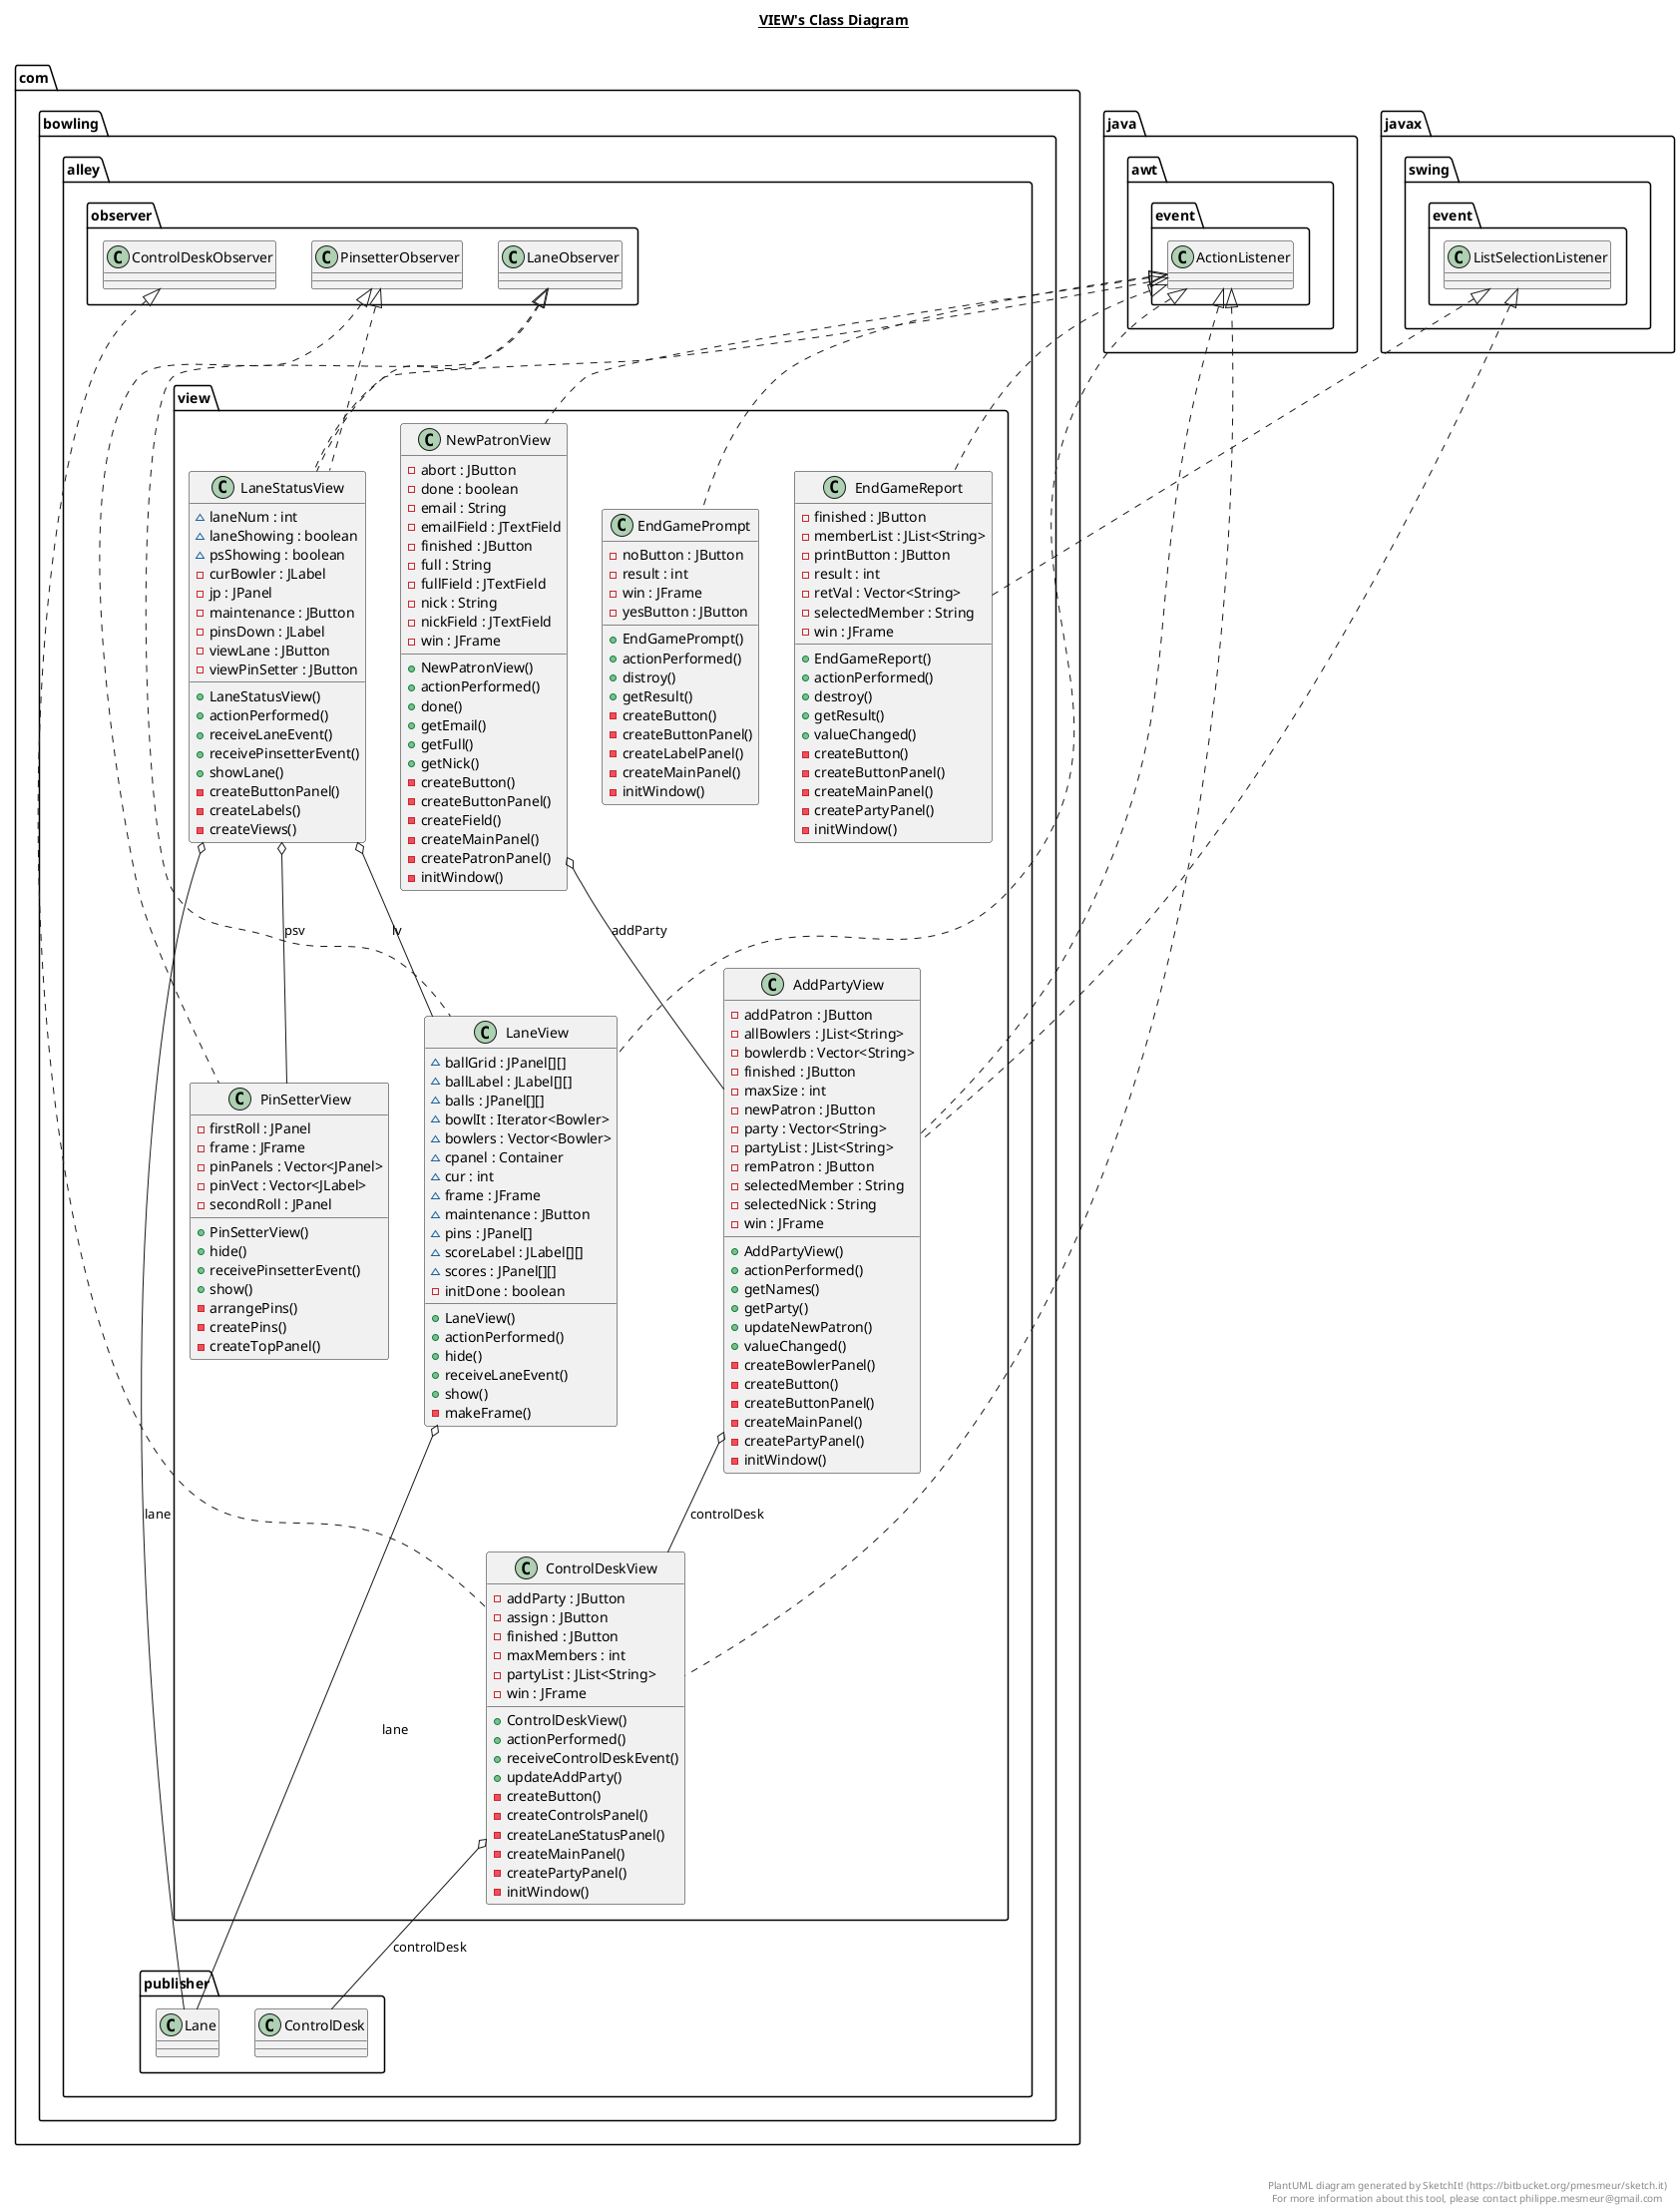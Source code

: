 @startuml

title __VIEW's Class Diagram__\n

  namespace com.bowling.alley {
    namespace view {
      class com.bowling.alley.view.AddPartyView {
          - addPatron : JButton
          - allBowlers : JList<String>
          - bowlerdb : Vector<String>
          - finished : JButton
          - maxSize : int
          - newPatron : JButton
          - party : Vector<String>
          - partyList : JList<String>
          - remPatron : JButton
          - selectedMember : String
          - selectedNick : String
          - win : JFrame
          + AddPartyView()
          + actionPerformed()
          + getNames()
          + getParty()
          + updateNewPatron()
          + valueChanged()
          - createBowlerPanel()
          - createButton()
          - createButtonPanel()
          - createMainPanel()
          - createPartyPanel()
          - initWindow()
      }
    }
  }
  

  namespace com.bowling.alley {
    namespace view {
      class com.bowling.alley.view.ControlDeskView {
          - addParty : JButton
          - assign : JButton
          - finished : JButton
          - maxMembers : int
          - partyList : JList<String>
          - win : JFrame
          + ControlDeskView()
          + actionPerformed()
          + receiveControlDeskEvent()
          + updateAddParty()
          - createButton()
          - createControlsPanel()
          - createLaneStatusPanel()
          - createMainPanel()
          - createPartyPanel()
          - initWindow()
      }
    }
  }
  

  namespace com.bowling.alley {
    namespace view {
      class com.bowling.alley.view.EndGamePrompt {
          - noButton : JButton
          - result : int
          - win : JFrame
          - yesButton : JButton
          + EndGamePrompt()
          + actionPerformed()
          + distroy()
          + getResult()
          - createButton()
          - createButtonPanel()
          - createLabelPanel()
          - createMainPanel()
          - initWindow()
      }
    }
  }
  

  namespace com.bowling.alley {
    namespace view {
      class com.bowling.alley.view.EndGameReport {
          - finished : JButton
          - memberList : JList<String>
          - printButton : JButton
          - result : int
          - retVal : Vector<String>
          - selectedMember : String
          - win : JFrame
          + EndGameReport()
          + actionPerformed()
          + destroy()
          + getResult()
          + valueChanged()
          - createButton()
          - createButtonPanel()
          - createMainPanel()
          - createPartyPanel()
          - initWindow()
      }
    }
  }
  

  namespace com.bowling.alley {
    namespace view {
      class com.bowling.alley.view.LaneStatusView {
          ~ laneNum : int
          ~ laneShowing : boolean
          ~ psShowing : boolean
          - curBowler : JLabel
          - jp : JPanel
          - maintenance : JButton
          - pinsDown : JLabel
          - viewLane : JButton
          - viewPinSetter : JButton
          + LaneStatusView()
          + actionPerformed()
          + receiveLaneEvent()
          + receivePinsetterEvent()
          + showLane()
          - createButtonPanel()
          - createLabels()
          - createViews()
      }
    }
  }
  

  namespace com.bowling.alley {
    namespace view {
      class com.bowling.alley.view.LaneView {
          ~ ballGrid : JPanel[][]
          ~ ballLabel : JLabel[][]
          ~ balls : JPanel[][]
          ~ bowlIt : Iterator<Bowler>
          ~ bowlers : Vector<Bowler>
          ~ cpanel : Container
          ~ cur : int
          ~ frame : JFrame
          ~ maintenance : JButton
          ~ pins : JPanel[]
          ~ scoreLabel : JLabel[][]
          ~ scores : JPanel[][]
          - initDone : boolean
          + LaneView()
          + actionPerformed()
          + hide()
          + receiveLaneEvent()
          + show()
          - makeFrame()
      }
    }
  }
  

  namespace com.bowling.alley {
    namespace view {
      class com.bowling.alley.view.NewPatronView {
          - abort : JButton
          - done : boolean
          - email : String
          - emailField : JTextField
          - finished : JButton
          - full : String
          - fullField : JTextField
          - nick : String
          - nickField : JTextField
          - win : JFrame
          + NewPatronView()
          + actionPerformed()
          + done()
          + getEmail()
          + getFull()
          + getNick()
          - createButton()
          - createButtonPanel()
          - createField()
          - createMainPanel()
          - createPatronPanel()
          - initWindow()
      }
    }
  }
  

  namespace com.bowling.alley {
    namespace view {
      class com.bowling.alley.view.PinSetterView {
          - firstRoll : JPanel
          - frame : JFrame
          - pinPanels : Vector<JPanel>
          - pinVect : Vector<JLabel>
          - secondRoll : JPanel
          + PinSetterView()
          + hide()
          + receivePinsetterEvent()
          + show()
          - arrangePins()
          - createPins()
          - createTopPanel()
      }
    }
  }
  

  com.bowling.alley.view.AddPartyView .up.|> java.awt.event.ActionListener
  com.bowling.alley.view.AddPartyView .up.|> javax.swing.event.ListSelectionListener
  com.bowling.alley.view.AddPartyView o-- com.bowling.alley.view.ControlDeskView : controlDesk
  com.bowling.alley.view.ControlDeskView .up.|> com.bowling.alley.observer.ControlDeskObserver
  com.bowling.alley.view.ControlDeskView .up.|> java.awt.event.ActionListener
  com.bowling.alley.view.ControlDeskView o-- com.bowling.alley.publisher.ControlDesk : controlDesk
  com.bowling.alley.view.EndGamePrompt .up.|> java.awt.event.ActionListener
  com.bowling.alley.view.EndGameReport .up.|> java.awt.event.ActionListener
  com.bowling.alley.view.EndGameReport .up.|> javax.swing.event.ListSelectionListener
  com.bowling.alley.view.LaneStatusView .up.|> com.bowling.alley.observer.LaneObserver
  com.bowling.alley.view.LaneStatusView .up.|> com.bowling.alley.observer.PinsetterObserver
  com.bowling.alley.view.LaneStatusView .up.|> java.awt.event.ActionListener
  com.bowling.alley.view.LaneStatusView o-- com.bowling.alley.publisher.Lane : lane
  com.bowling.alley.view.LaneStatusView o-- com.bowling.alley.view.LaneView : lv
  com.bowling.alley.view.LaneStatusView o-- com.bowling.alley.view.PinSetterView : psv
  com.bowling.alley.view.LaneView .up.|> com.bowling.alley.observer.LaneObserver
  com.bowling.alley.view.LaneView .up.|> java.awt.event.ActionListener
  com.bowling.alley.view.LaneView o-- com.bowling.alley.publisher.Lane : lane
  com.bowling.alley.view.NewPatronView .up.|> java.awt.event.ActionListener
  com.bowling.alley.view.NewPatronView o-- com.bowling.alley.view.AddPartyView : addParty
  com.bowling.alley.view.PinSetterView .up.|> com.bowling.alley.observer.PinsetterObserver


right footer


PlantUML diagram generated by SketchIt! (https://bitbucket.org/pmesmeur/sketch.it)
For more information about this tool, please contact philippe.mesmeur@gmail.com
endfooter

@enduml
